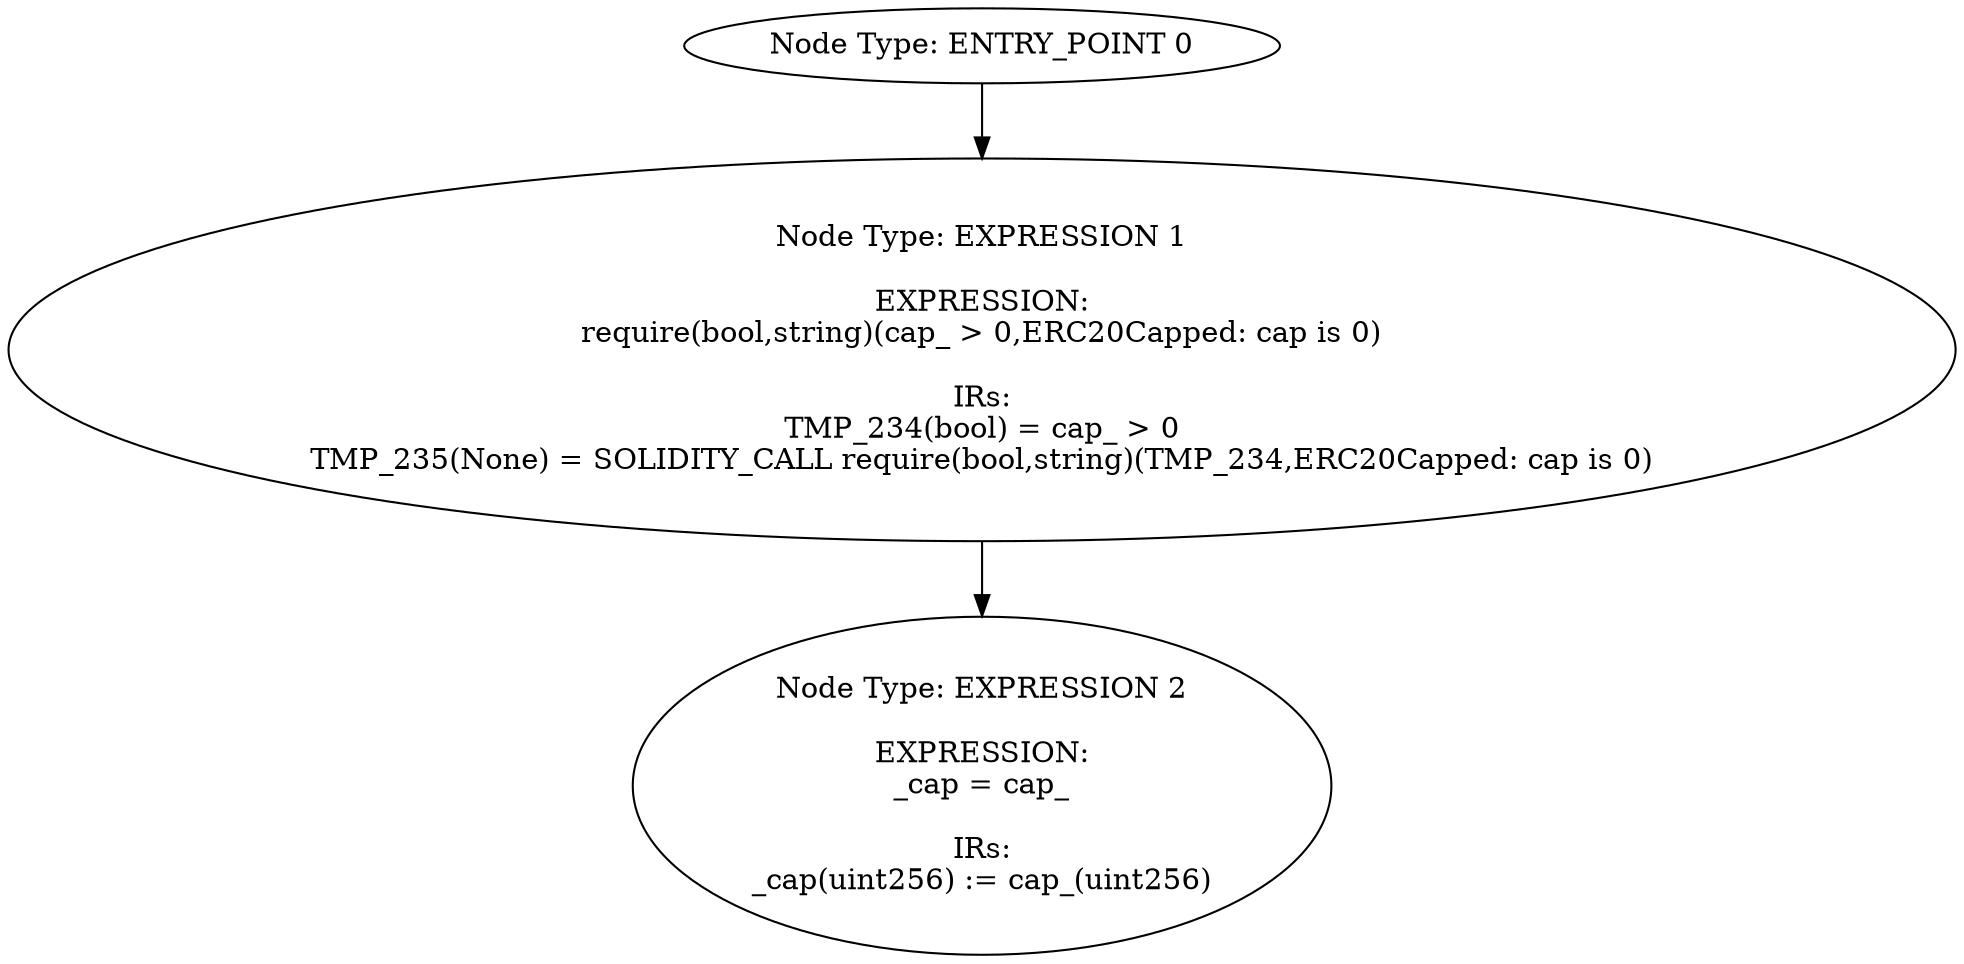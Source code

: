 digraph{
0[label="Node Type: ENTRY_POINT 0
"];
0->1;
1[label="Node Type: EXPRESSION 1

EXPRESSION:
require(bool,string)(cap_ > 0,ERC20Capped: cap is 0)

IRs:
TMP_234(bool) = cap_ > 0
TMP_235(None) = SOLIDITY_CALL require(bool,string)(TMP_234,ERC20Capped: cap is 0)"];
1->2;
2[label="Node Type: EXPRESSION 2

EXPRESSION:
_cap = cap_

IRs:
_cap(uint256) := cap_(uint256)"];
}
